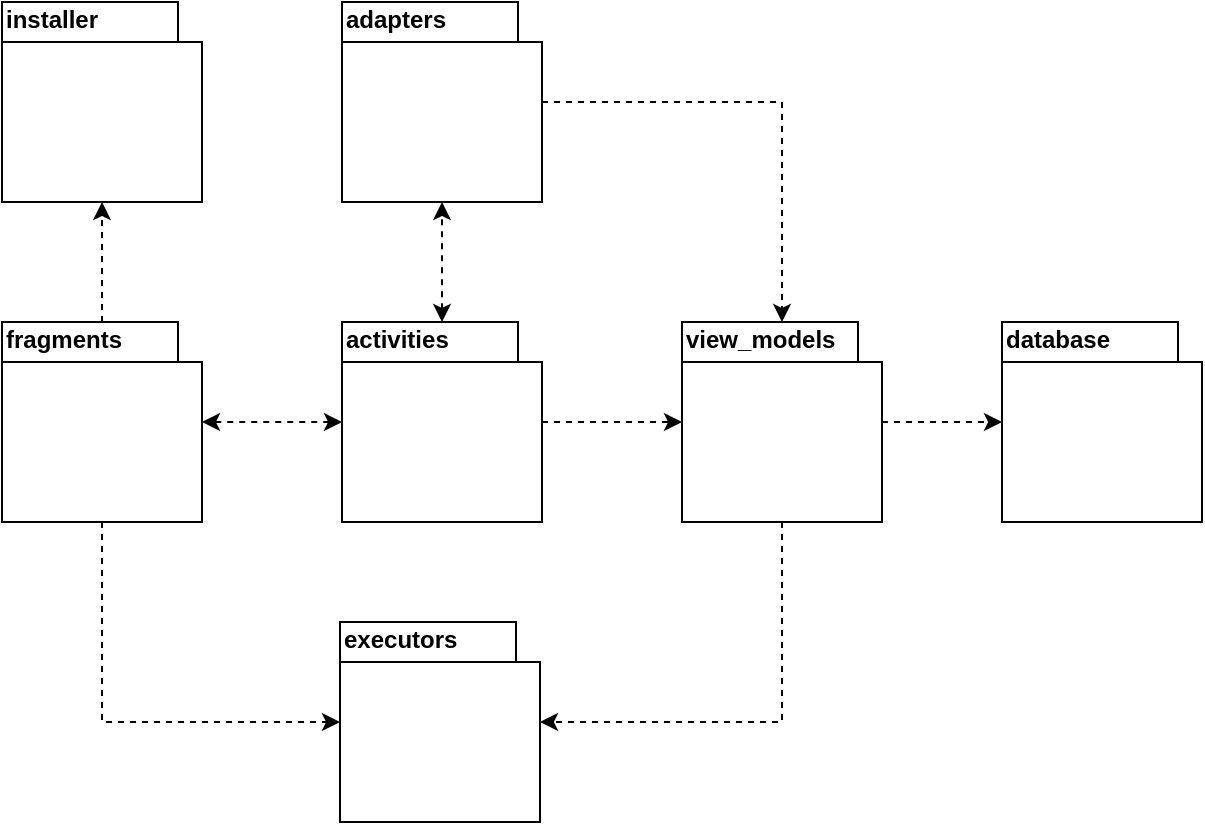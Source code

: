 <mxfile version="12.8.5" type="device"><diagram id="C5RBs43oDa-KdzZeNtuy" name="Page-1"><mxGraphModel dx="478" dy="717" grid="1" gridSize="10" guides="1" tooltips="1" connect="1" arrows="1" fold="1" page="1" pageScale="1" pageWidth="827" pageHeight="1169" math="0" shadow="0"><root><mxCell id="WIyWlLk6GJQsqaUBKTNV-0"/><mxCell id="WIyWlLk6GJQsqaUBKTNV-1" parent="WIyWlLk6GJQsqaUBKTNV-0"/><mxCell id="5oStFAfO8ThGF02NvjA5-30" style="edgeStyle=orthogonalEdgeStyle;rounded=0;orthogonalLoop=1;jettySize=auto;html=1;dashed=1;startArrow=none;startFill=0;endArrow=classic;endFill=1;strokeWidth=1;" edge="1" parent="WIyWlLk6GJQsqaUBKTNV-1" source="5oStFAfO8ThGF02NvjA5-59" target="5oStFAfO8ThGF02NvjA5-13"><mxGeometry relative="1" as="geometry"><mxPoint x="379" y="80" as="sourcePoint"/><Array as="points"><mxPoint x="500" y="80"/></Array></mxGeometry></mxCell><mxCell id="5oStFAfO8ThGF02NvjA5-26" style="edgeStyle=orthogonalEdgeStyle;rounded=0;orthogonalLoop=1;jettySize=auto;html=1;dashed=1;startArrow=none;startFill=0;endArrow=classic;endFill=1;strokeWidth=1;" edge="1" parent="WIyWlLk6GJQsqaUBKTNV-1" source="5oStFAfO8ThGF02NvjA5-54" target="5oStFAfO8ThGF02NvjA5-57"><mxGeometry relative="1" as="geometry"><mxPoint x="160" y="190" as="sourcePoint"/><mxPoint x="160" y="130" as="targetPoint"/></mxGeometry></mxCell><mxCell id="5oStFAfO8ThGF02NvjA5-46" style="edgeStyle=orthogonalEdgeStyle;rounded=0;orthogonalLoop=1;jettySize=auto;html=1;dashed=1;startArrow=none;startFill=0;endArrow=classic;endFill=1;strokeWidth=1;" edge="1" parent="WIyWlLk6GJQsqaUBKTNV-1" source="5oStFAfO8ThGF02NvjA5-54" target="5oStFAfO8ThGF02NvjA5-52"><mxGeometry relative="1" as="geometry"><mxPoint x="160" y="290.0" as="sourcePoint"/><mxPoint x="280" y="390" as="targetPoint"/><Array as="points"><mxPoint x="160" y="390"/></Array></mxGeometry></mxCell><mxCell id="5oStFAfO8ThGF02NvjA5-47" style="edgeStyle=orthogonalEdgeStyle;rounded=0;orthogonalLoop=1;jettySize=auto;html=1;dashed=1;startArrow=none;startFill=0;endArrow=classic;endFill=1;strokeWidth=1;" edge="1" parent="WIyWlLk6GJQsqaUBKTNV-1" source="5oStFAfO8ThGF02NvjA5-13" target="5oStFAfO8ThGF02NvjA5-52"><mxGeometry relative="1" as="geometry"><mxPoint x="380" y="390" as="targetPoint"/><Array as="points"><mxPoint x="500" y="390"/></Array></mxGeometry></mxCell><mxCell id="5oStFAfO8ThGF02NvjA5-51" style="edgeStyle=orthogonalEdgeStyle;rounded=0;orthogonalLoop=1;jettySize=auto;html=1;dashed=1;startArrow=none;startFill=0;endArrow=classic;endFill=1;strokeWidth=1;" edge="1" parent="WIyWlLk6GJQsqaUBKTNV-1" source="5oStFAfO8ThGF02NvjA5-13" target="5oStFAfO8ThGF02NvjA5-49"><mxGeometry relative="1" as="geometry"/></mxCell><mxCell id="5oStFAfO8ThGF02NvjA5-13" value="view_models" style="shape=folder;fontStyle=1;spacingTop=-5;tabWidth=88;tabHeight=20;tabPosition=left;html=1;verticalAlign=top;align=left;" vertex="1" parent="WIyWlLk6GJQsqaUBKTNV-1"><mxGeometry x="450" y="190" width="100" height="100" as="geometry"/></mxCell><mxCell id="5oStFAfO8ThGF02NvjA5-34" style="edgeStyle=orthogonalEdgeStyle;rounded=0;orthogonalLoop=1;jettySize=auto;html=1;dashed=1;startArrow=none;startFill=0;endArrow=classic;endFill=1;strokeWidth=1;" edge="1" parent="WIyWlLk6GJQsqaUBKTNV-1" source="5oStFAfO8ThGF02NvjA5-56" target="5oStFAfO8ThGF02NvjA5-13"><mxGeometry relative="1" as="geometry"><mxPoint x="380" y="240.0" as="sourcePoint"/></mxGeometry></mxCell><mxCell id="5oStFAfO8ThGF02NvjA5-61" style="edgeStyle=orthogonalEdgeStyle;rounded=0;orthogonalLoop=1;jettySize=auto;html=1;dashed=1;startArrow=classic;startFill=1;endArrow=classic;endFill=1;strokeWidth=1;" edge="1" parent="WIyWlLk6GJQsqaUBKTNV-1" source="5oStFAfO8ThGF02NvjA5-56" target="5oStFAfO8ThGF02NvjA5-54"><mxGeometry relative="1" as="geometry"><mxPoint x="280" y="240.0" as="sourcePoint"/></mxGeometry></mxCell><mxCell id="5oStFAfO8ThGF02NvjA5-49" value="database" style="shape=folder;fontStyle=1;spacingTop=-5;tabWidth=88;tabHeight=20;tabPosition=left;html=1;verticalAlign=top;align=left;" vertex="1" parent="WIyWlLk6GJQsqaUBKTNV-1"><mxGeometry x="610" y="190" width="100" height="100" as="geometry"/></mxCell><mxCell id="5oStFAfO8ThGF02NvjA5-52" value="executors" style="shape=folder;fontStyle=1;spacingTop=-5;tabWidth=88;tabHeight=20;tabPosition=left;html=1;verticalAlign=top;align=left;" vertex="1" parent="WIyWlLk6GJQsqaUBKTNV-1"><mxGeometry x="279" y="340" width="100" height="100" as="geometry"/></mxCell><mxCell id="5oStFAfO8ThGF02NvjA5-54" value="fragments" style="shape=folder;fontStyle=1;spacingTop=-5;tabWidth=88;tabHeight=20;tabPosition=left;html=1;verticalAlign=top;align=left;" vertex="1" parent="WIyWlLk6GJQsqaUBKTNV-1"><mxGeometry x="110" y="190" width="100" height="100" as="geometry"/></mxCell><mxCell id="5oStFAfO8ThGF02NvjA5-63" style="edgeStyle=orthogonalEdgeStyle;rounded=0;orthogonalLoop=1;jettySize=auto;html=1;dashed=1;startArrow=classic;startFill=1;endArrow=classic;endFill=1;strokeWidth=1;" edge="1" parent="WIyWlLk6GJQsqaUBKTNV-1" source="5oStFAfO8ThGF02NvjA5-56" target="5oStFAfO8ThGF02NvjA5-59"><mxGeometry relative="1" as="geometry"/></mxCell><mxCell id="5oStFAfO8ThGF02NvjA5-56" value="activities" style="shape=folder;fontStyle=1;spacingTop=-5;tabWidth=88;tabHeight=20;tabPosition=left;html=1;verticalAlign=top;align=left;" vertex="1" parent="WIyWlLk6GJQsqaUBKTNV-1"><mxGeometry x="280" y="190" width="100" height="100" as="geometry"/></mxCell><mxCell id="5oStFAfO8ThGF02NvjA5-57" value="installer" style="shape=folder;fontStyle=1;spacingTop=-5;tabWidth=88;tabHeight=20;tabPosition=left;html=1;verticalAlign=top;align=left;" vertex="1" parent="WIyWlLk6GJQsqaUBKTNV-1"><mxGeometry x="110" y="30" width="100" height="100" as="geometry"/></mxCell><mxCell id="5oStFAfO8ThGF02NvjA5-59" value="adapters" style="shape=folder;fontStyle=1;spacingTop=-5;tabWidth=88;tabHeight=20;tabPosition=left;html=1;verticalAlign=top;align=left;" vertex="1" parent="WIyWlLk6GJQsqaUBKTNV-1"><mxGeometry x="280" y="30" width="100" height="100" as="geometry"/></mxCell></root></mxGraphModel></diagram></mxfile>